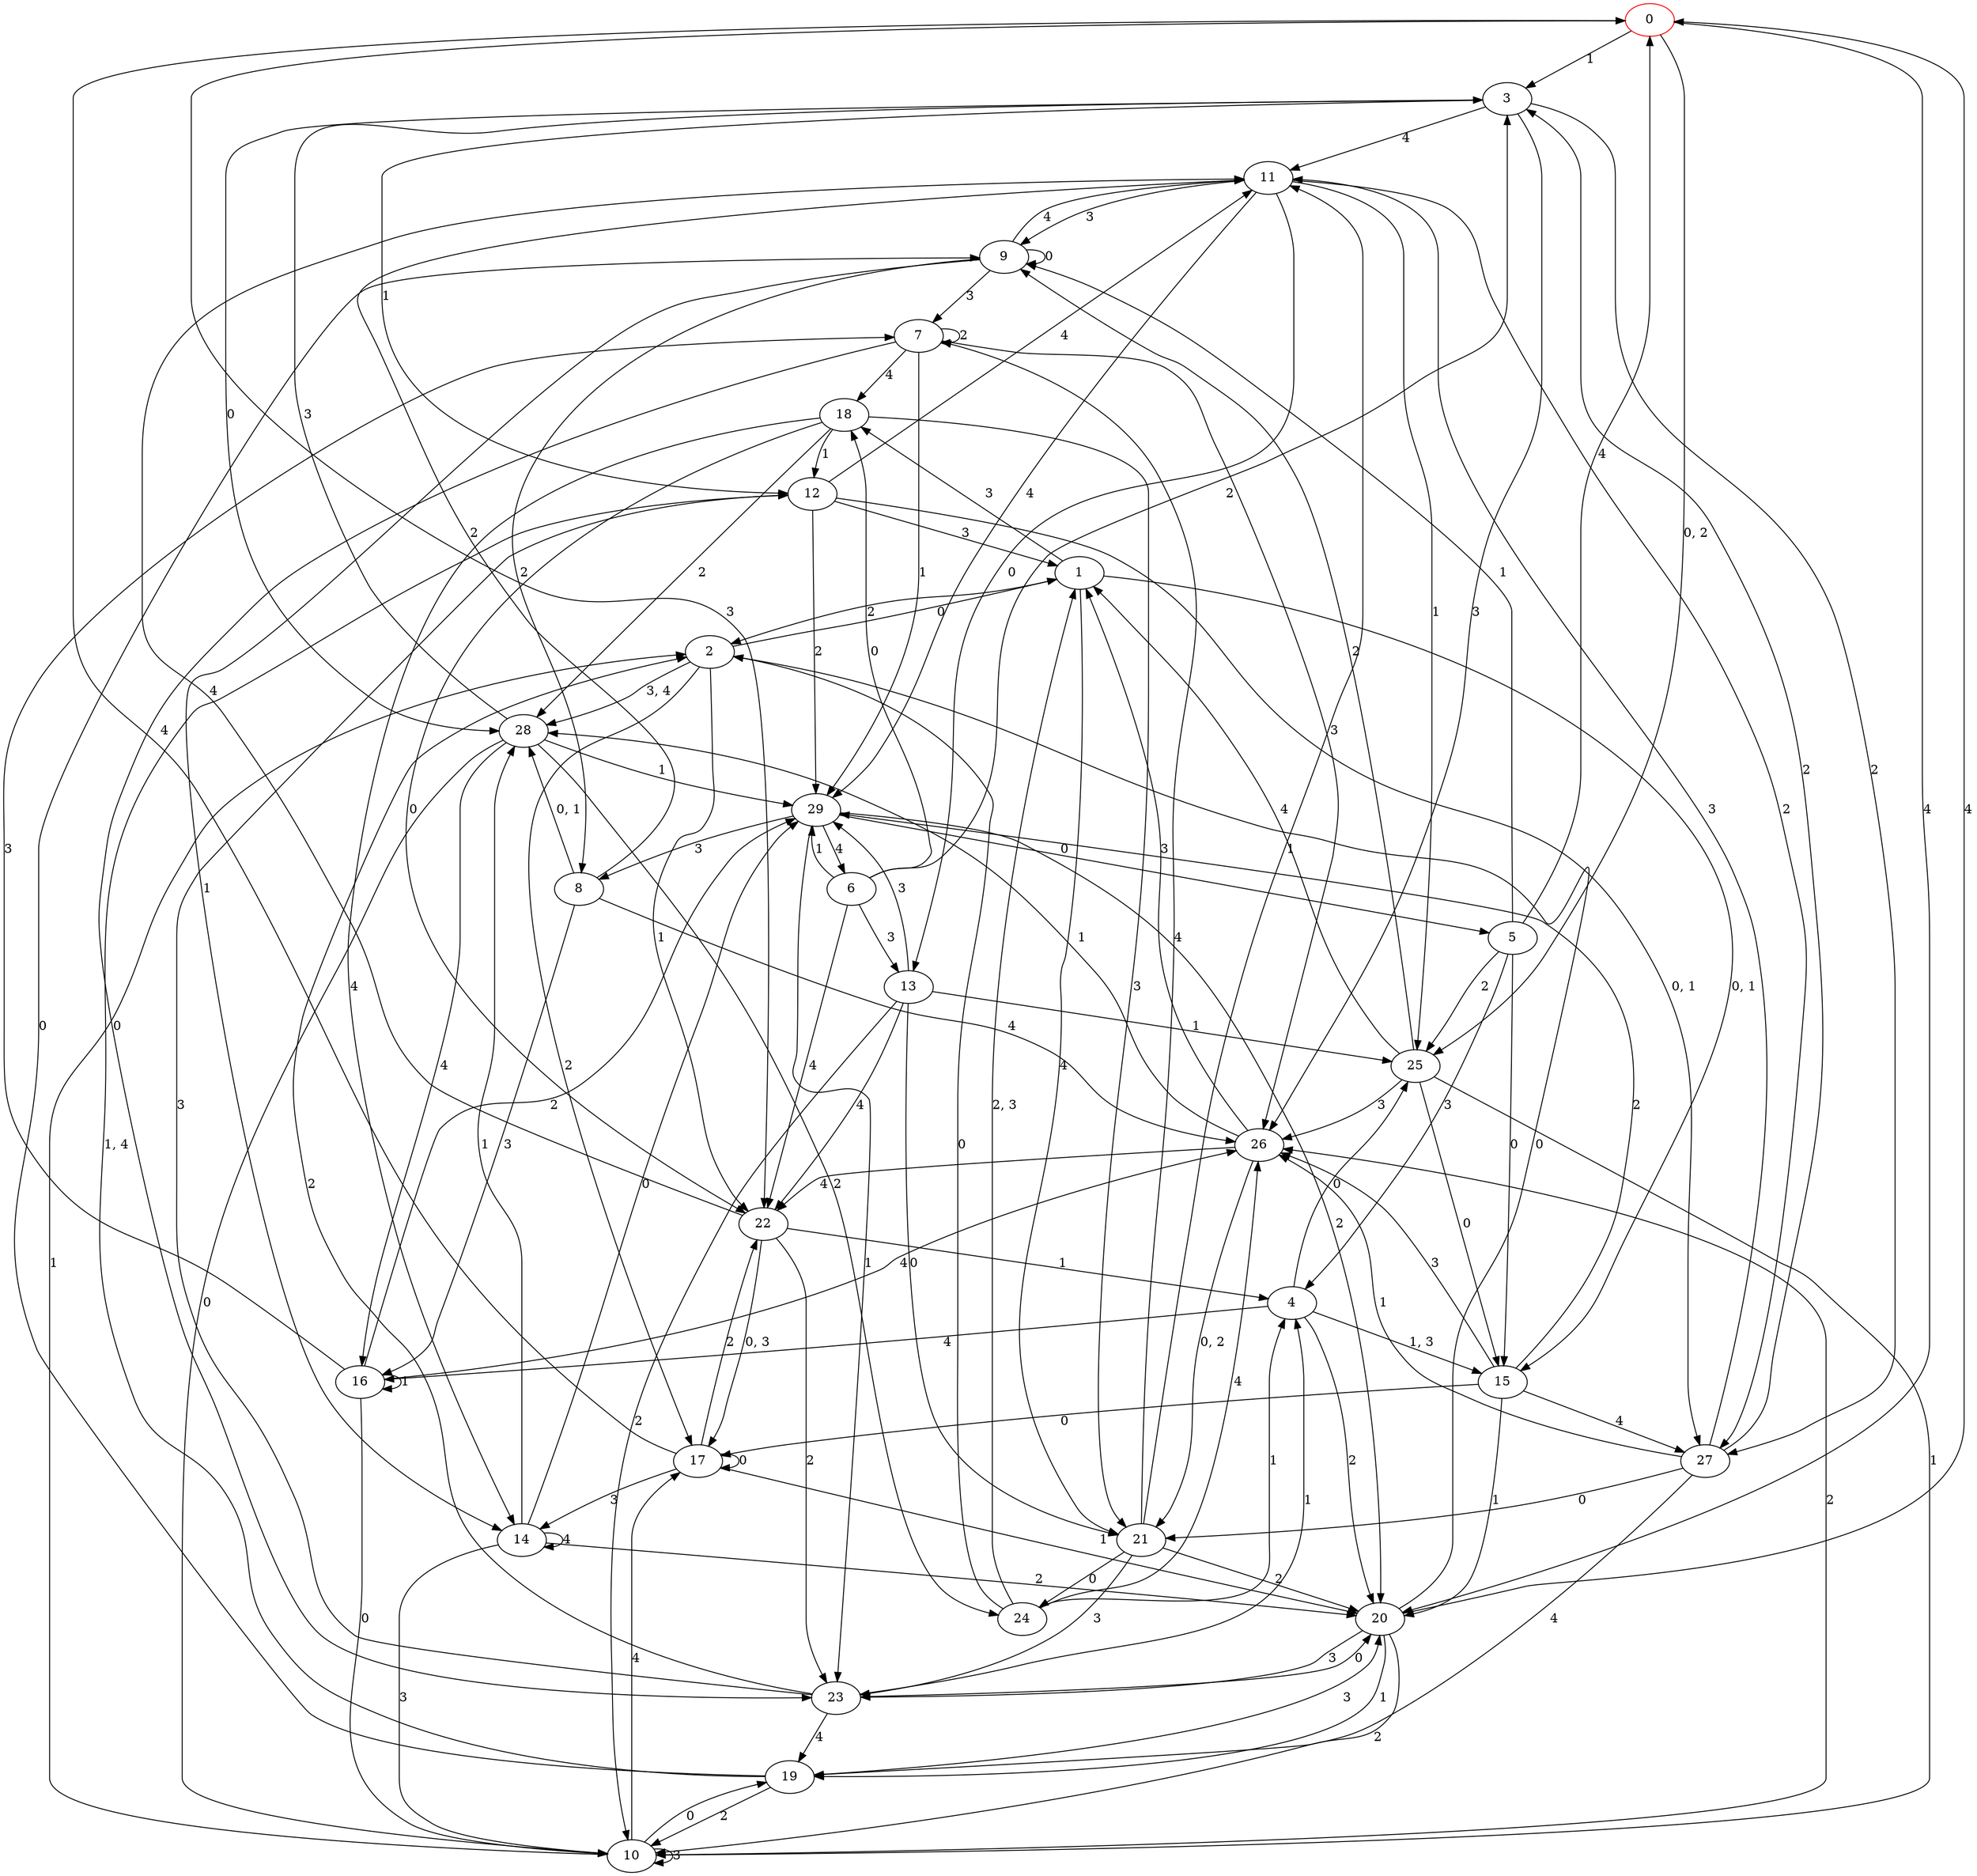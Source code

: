 digraph g {
0 [label= "0"] [color="red"];
1 [label= "1"];
2 [label= "2"];
3 [label= "3"];
4 [label= "4"];
5 [label= "5"];
6 [label= "6"];
7 [label= "7"];
8 [label= "8"];
9 [label= "9"];
10 [label= "10"];
11 [label= "11"];
12 [label= "12"];
13 [label= "13"];
14 [label= "14"];
15 [label= "15"];
16 [label= "16"];
17 [label= "17"];
18 [label= "18"];
19 [label= "19"];
20 [label= "20"];
21 [label= "21"];
22 [label= "22"];
23 [label= "23"];
24 [label= "24"];
25 [label= "25"];
26 [label= "26"];
27 [label= "27"];
28 [label= "28"];
29 [label= "29"];
0 -> 3[label= "1"];
0 -> 22[label= "3"];
0 -> 20[label= "4"];
1 -> 2[label= "2"];
1 -> 18[label= "3"];
1 -> 21[label= "4"];
2 -> 1[label= "0"];
2 -> 22[label= "1"];
2 -> 17[label= "2"];
3 -> 28[label= "0"];
3 -> 12[label= "1"];
3 -> 27[label= "2"];
3 -> 26[label= "3"];
3 -> 11[label= "4"];
4 -> 25[label= "0"];
4 -> 20[label= "2"];
4 -> 16[label= "4"];
5 -> 15[label= "0"];
5 -> 9[label= "1"];
5 -> 25[label= "2"];
5 -> 4[label= "3"];
5 -> 0[label= "4"];
6 -> 18[label= "0"];
6 -> 29[label= "1"];
6 -> 3[label= "2"];
6 -> 13[label= "3"];
6 -> 22[label= "4"];
7 -> 23[label= "0"];
7 -> 29[label= "1"];
7 -> 7[label= "2"];
7 -> 26[label= "3"];
7 -> 18[label= "4"];
8 -> 11[label= "2"];
8 -> 16[label= "3"];
8 -> 26[label= "4"];
9 -> 9[label= "0"];
9 -> 14[label= "1"];
9 -> 8[label= "2"];
9 -> 7[label= "3"];
9 -> 11[label= "4"];
10 -> 19[label= "0"];
10 -> 2[label= "1"];
10 -> 26[label= "2"];
10 -> 10[label= "3"];
10 -> 17[label= "4"];
11 -> 13[label= "0"];
11 -> 25[label= "1"];
11 -> 27[label= "2"];
11 -> 9[label= "3"];
11 -> 29[label= "4"];
12 -> 29[label= "2"];
12 -> 1[label= "3"];
12 -> 11[label= "4"];
13 -> 21[label= "0"];
13 -> 25[label= "1"];
13 -> 10[label= "2"];
13 -> 29[label= "3"];
13 -> 22[label= "4"];
14 -> 29[label= "0"];
14 -> 28[label= "1"];
14 -> 20[label= "2"];
14 -> 10[label= "3"];
14 -> 14[label= "4"];
15 -> 17[label= "0"];
15 -> 20[label= "1"];
15 -> 29[label= "2"];
15 -> 26[label= "3"];
15 -> 27[label= "4"];
16 -> 10[label= "0"];
16 -> 16[label= "1"];
16 -> 29[label= "2"];
16 -> 7[label= "3"];
16 -> 26[label= "4"];
17 -> 17[label= "0"];
17 -> 20[label= "1"];
17 -> 22[label= "2"];
17 -> 14[label= "3"];
17 -> 0[label= "4"];
18 -> 22[label= "0"];
18 -> 12[label= "1"];
18 -> 28[label= "2"];
18 -> 21[label= "3"];
18 -> 14[label= "4"];
19 -> 9[label= "0"];
19 -> 10[label= "2"];
19 -> 20[label= "3"];
20 -> 2[label= "0"];
20 -> 19[label= "1"];
20 -> 10[label= "2"];
20 -> 23[label= "3"];
20 -> 0[label= "4"];
21 -> 24[label= "0"];
21 -> 11[label= "1"];
21 -> 20[label= "2"];
21 -> 23[label= "3"];
21 -> 7[label= "4"];
22 -> 4[label= "1"];
22 -> 23[label= "2"];
22 -> 11[label= "4"];
23 -> 20[label= "0"];
23 -> 4[label= "1"];
23 -> 2[label= "2"];
23 -> 12[label= "3"];
23 -> 19[label= "4"];
24 -> 2[label= "0"];
24 -> 4[label= "1"];
24 -> 26[label= "4"];
25 -> 15[label= "0"];
25 -> 10[label= "1"];
25 -> 9[label= "2"];
25 -> 26[label= "3"];
25 -> 1[label= "4"];
26 -> 28[label= "1"];
26 -> 1[label= "3"];
26 -> 22[label= "4"];
27 -> 21[label= "0"];
27 -> 26[label= "1"];
27 -> 3[label= "2"];
27 -> 11[label= "3"];
27 -> 19[label= "4"];
28 -> 10[label= "0"];
28 -> 29[label= "1"];
28 -> 24[label= "2"];
28 -> 3[label= "3"];
28 -> 16[label= "4"];
29 -> 5[label= "0"];
29 -> 23[label= "1"];
29 -> 20[label= "2"];
29 -> 8[label= "3"];
29 -> 6[label= "4"];
0 -> 25[label= "0, 2"];
1 -> 15[label= "0, 1"];
2 -> 28[label= "3, 4"];
4 -> 15[label= "1, 3"];
8 -> 28[label= "0, 1"];
12 -> 27[label= "0, 1"];
19 -> 12[label= "1, 4"];
22 -> 17[label= "0, 3"];
24 -> 1[label= "2, 3"];
26 -> 21[label= "0, 2"];
}
